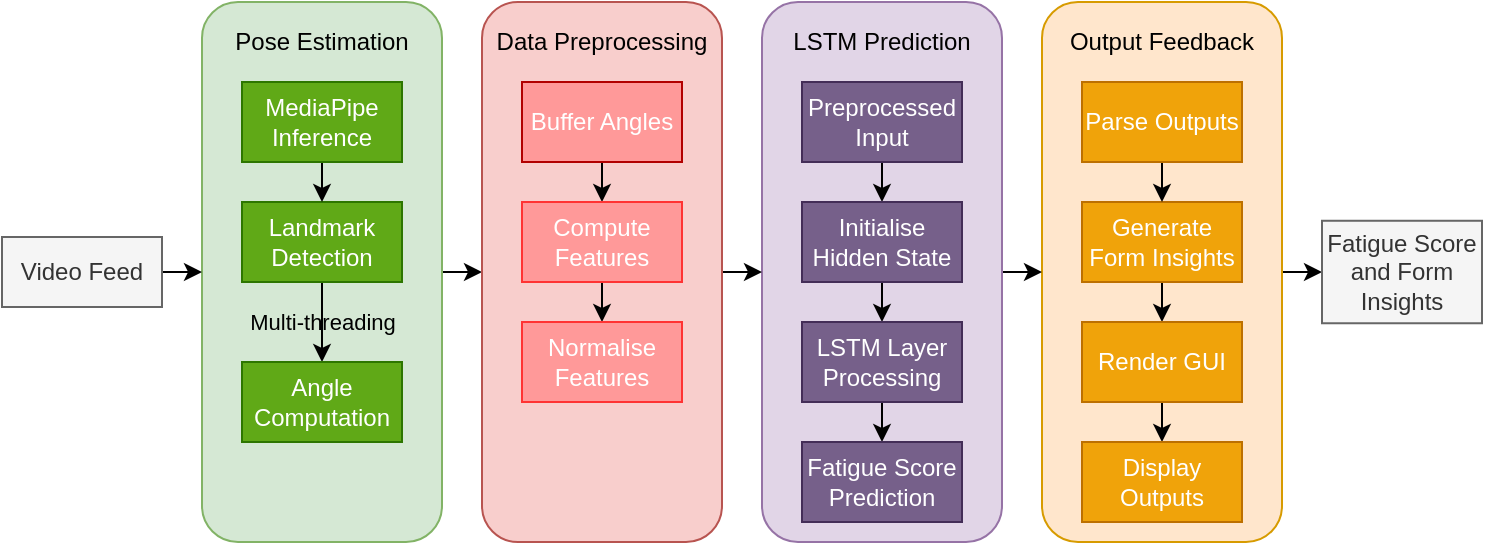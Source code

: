 <mxfile version="20.7.4" type="device"><diagram id="prtHgNgQTEPvFCAcTncT" name="Page-1"><mxGraphModel dx="909" dy="814" grid="0" gridSize="10" guides="1" tooltips="1" connect="1" arrows="1" fold="1" page="1" pageScale="1" pageWidth="1169" pageHeight="827" math="0" shadow="0"><root><mxCell id="0"/><mxCell id="1" parent="0"/><mxCell id="TEjZXbB8bnFQElMZNGLr-42" style="edgeStyle=orthogonalEdgeStyle;rounded=0;orthogonalLoop=1;jettySize=auto;html=1;exitX=1;exitY=0.5;exitDx=0;exitDy=0;entryX=0;entryY=0.5;entryDx=0;entryDy=0;" parent="1" source="TEjZXbB8bnFQElMZNGLr-18" target="TEjZXbB8bnFQElMZNGLr-41" edge="1"><mxGeometry relative="1" as="geometry"/></mxCell><mxCell id="TEjZXbB8bnFQElMZNGLr-18" value="" style="rounded=1;whiteSpace=wrap;html=1;fillColor=#ffe6cc;strokeColor=#d79b00;" parent="1" vertex="1"><mxGeometry x="620" y="80" width="120" height="270" as="geometry"/></mxCell><mxCell id="TEjZXbB8bnFQElMZNGLr-30" style="edgeStyle=orthogonalEdgeStyle;rounded=0;orthogonalLoop=1;jettySize=auto;html=1;exitX=1;exitY=0.5;exitDx=0;exitDy=0;entryX=0;entryY=0.5;entryDx=0;entryDy=0;" parent="1" source="TEjZXbB8bnFQElMZNGLr-14" target="TEjZXbB8bnFQElMZNGLr-18" edge="1"><mxGeometry relative="1" as="geometry"/></mxCell><mxCell id="TEjZXbB8bnFQElMZNGLr-14" value="" style="rounded=1;whiteSpace=wrap;html=1;fillColor=#e1d5e7;strokeColor=#9673a6;" parent="1" vertex="1"><mxGeometry x="480" y="80" width="120" height="270" as="geometry"/></mxCell><mxCell id="TEjZXbB8bnFQElMZNGLr-28" style="edgeStyle=orthogonalEdgeStyle;rounded=0;orthogonalLoop=1;jettySize=auto;html=1;exitX=1;exitY=0.5;exitDx=0;exitDy=0;entryX=0;entryY=0.5;entryDx=0;entryDy=0;" parent="1" source="TEjZXbB8bnFQElMZNGLr-1" target="TEjZXbB8bnFQElMZNGLr-13" edge="1"><mxGeometry relative="1" as="geometry"/></mxCell><mxCell id="TEjZXbB8bnFQElMZNGLr-1" value="" style="rounded=1;whiteSpace=wrap;html=1;fillColor=#d5e8d4;strokeColor=#82b366;" parent="1" vertex="1"><mxGeometry x="200" y="80" width="120" height="270" as="geometry"/></mxCell><mxCell id="TEjZXbB8bnFQElMZNGLr-29" style="edgeStyle=orthogonalEdgeStyle;rounded=0;orthogonalLoop=1;jettySize=auto;html=1;exitX=1;exitY=0.5;exitDx=0;exitDy=0;entryX=0;entryY=0.5;entryDx=0;entryDy=0;" parent="1" source="TEjZXbB8bnFQElMZNGLr-13" target="TEjZXbB8bnFQElMZNGLr-14" edge="1"><mxGeometry relative="1" as="geometry"/></mxCell><mxCell id="TEjZXbB8bnFQElMZNGLr-13" value="" style="rounded=1;whiteSpace=wrap;html=1;fillColor=#f8cecc;strokeColor=#b85450;" parent="1" vertex="1"><mxGeometry x="340" y="80" width="120" height="270" as="geometry"/></mxCell><mxCell id="TEjZXbB8bnFQElMZNGLr-40" style="edgeStyle=orthogonalEdgeStyle;rounded=0;orthogonalLoop=1;jettySize=auto;html=1;exitX=1;exitY=0.5;exitDx=0;exitDy=0;entryX=0;entryY=0.5;entryDx=0;entryDy=0;" parent="1" source="TEjZXbB8bnFQElMZNGLr-2" target="TEjZXbB8bnFQElMZNGLr-1" edge="1"><mxGeometry relative="1" as="geometry"/></mxCell><mxCell id="TEjZXbB8bnFQElMZNGLr-2" value="Video Feed" style="rounded=0;whiteSpace=wrap;html=1;fillColor=#f5f5f5;fontColor=#333333;strokeColor=#666666;" parent="1" vertex="1"><mxGeometry x="100" y="197.5" width="80" height="35" as="geometry"/></mxCell><mxCell id="TEjZXbB8bnFQElMZNGLr-17" style="edgeStyle=orthogonalEdgeStyle;rounded=0;orthogonalLoop=1;jettySize=auto;html=1;exitX=0.5;exitY=1;exitDx=0;exitDy=0;entryX=0.5;entryY=0;entryDx=0;entryDy=0;" parent="1" source="TEjZXbB8bnFQElMZNGLr-3" target="TEjZXbB8bnFQElMZNGLr-4" edge="1"><mxGeometry relative="1" as="geometry"/></mxCell><mxCell id="TEjZXbB8bnFQElMZNGLr-27" value="Multi-threading" style="edgeLabel;html=1;align=center;verticalAlign=middle;resizable=0;points=[];labelBackgroundColor=none;fontColor=#000000;" parent="TEjZXbB8bnFQElMZNGLr-17" vertex="1" connectable="0"><mxGeometry x="-0.15" relative="1" as="geometry"><mxPoint y="3" as="offset"/></mxGeometry></mxCell><mxCell id="TEjZXbB8bnFQElMZNGLr-3" value="Landmark Detection" style="rounded=0;whiteSpace=wrap;html=1;fillColor=#60a917;fontColor=#ffffff;strokeColor=#2D7600;" parent="1" vertex="1"><mxGeometry x="220" y="180" width="80" height="40" as="geometry"/></mxCell><mxCell id="TEjZXbB8bnFQElMZNGLr-4" value="Angle Computation" style="rounded=0;whiteSpace=wrap;html=1;fillColor=#60a917;fontColor=#ffffff;strokeColor=#2D7600;" parent="1" vertex="1"><mxGeometry x="220" y="260" width="80" height="40" as="geometry"/></mxCell><mxCell id="TEjZXbB8bnFQElMZNGLr-15" style="edgeStyle=orthogonalEdgeStyle;rounded=0;orthogonalLoop=1;jettySize=auto;html=1;exitX=0.5;exitY=1;exitDx=0;exitDy=0;entryX=0.5;entryY=0;entryDx=0;entryDy=0;" parent="1" source="TEjZXbB8bnFQElMZNGLr-5" target="TEjZXbB8bnFQElMZNGLr-6" edge="1"><mxGeometry relative="1" as="geometry"/></mxCell><mxCell id="TEjZXbB8bnFQElMZNGLr-5" value="Buffer Angles" style="rounded=0;whiteSpace=wrap;html=1;fillColor=#FF9999;fontColor=#ffffff;strokeColor=#B20000;" parent="1" vertex="1"><mxGeometry x="360" y="120" width="80" height="40" as="geometry"/></mxCell><mxCell id="TEjZXbB8bnFQElMZNGLr-16" style="edgeStyle=orthogonalEdgeStyle;rounded=0;orthogonalLoop=1;jettySize=auto;html=1;exitX=0.5;exitY=1;exitDx=0;exitDy=0;entryX=0.5;entryY=0;entryDx=0;entryDy=0;" parent="1" source="TEjZXbB8bnFQElMZNGLr-6" edge="1"><mxGeometry relative="1" as="geometry"><mxPoint x="400" y="240" as="targetPoint"/></mxGeometry></mxCell><mxCell id="TEjZXbB8bnFQElMZNGLr-6" value="Compute Features" style="rounded=0;whiteSpace=wrap;html=1;fillColor=#FF9999;strokeColor=#FF3333;fontColor=#FFFFFF;" parent="1" vertex="1"><mxGeometry x="360" y="180" width="80" height="40" as="geometry"/></mxCell><mxCell id="TEjZXbB8bnFQElMZNGLr-10" style="edgeStyle=orthogonalEdgeStyle;rounded=0;orthogonalLoop=1;jettySize=auto;html=1;exitX=0.5;exitY=1;exitDx=0;exitDy=0;entryX=0.5;entryY=0;entryDx=0;entryDy=0;" parent="1" source="TEjZXbB8bnFQElMZNGLr-8" target="TEjZXbB8bnFQElMZNGLr-9" edge="1"><mxGeometry relative="1" as="geometry"/></mxCell><mxCell id="TEjZXbB8bnFQElMZNGLr-8" value="Preprocessed Input" style="rounded=0;whiteSpace=wrap;html=1;fillColor=#76608a;fontColor=#ffffff;strokeColor=#432D57;" parent="1" vertex="1"><mxGeometry x="500" y="120" width="80" height="40" as="geometry"/></mxCell><mxCell id="TEjZXbB8bnFQElMZNGLr-32" style="edgeStyle=orthogonalEdgeStyle;rounded=0;orthogonalLoop=1;jettySize=auto;html=1;exitX=0.5;exitY=1;exitDx=0;exitDy=0;entryX=0.5;entryY=0;entryDx=0;entryDy=0;" parent="1" source="TEjZXbB8bnFQElMZNGLr-9" target="TEjZXbB8bnFQElMZNGLr-31" edge="1"><mxGeometry relative="1" as="geometry"/></mxCell><mxCell id="TEjZXbB8bnFQElMZNGLr-9" value="Initialise Hidden State" style="rounded=0;whiteSpace=wrap;html=1;fillColor=#76608a;fontColor=#ffffff;strokeColor=#432D57;" parent="1" vertex="1"><mxGeometry x="500" y="180" width="80" height="40" as="geometry"/></mxCell><mxCell id="TEjZXbB8bnFQElMZNGLr-39" style="edgeStyle=orthogonalEdgeStyle;rounded=0;orthogonalLoop=1;jettySize=auto;html=1;exitX=0.5;exitY=1;exitDx=0;exitDy=0;entryX=0.5;entryY=0;entryDx=0;entryDy=0;" parent="1" source="TEjZXbB8bnFQElMZNGLr-11" target="TEjZXbB8bnFQElMZNGLr-38" edge="1"><mxGeometry relative="1" as="geometry"/></mxCell><mxCell id="TEjZXbB8bnFQElMZNGLr-11" value="Generate Form Insights" style="rounded=0;whiteSpace=wrap;html=1;fillColor=#f0a30a;fontColor=#FFFFFF;strokeColor=#BD7000;" parent="1" vertex="1"><mxGeometry x="640" y="180" width="80" height="40" as="geometry"/></mxCell><mxCell id="TEjZXbB8bnFQElMZNGLr-19" style="edgeStyle=orthogonalEdgeStyle;rounded=0;orthogonalLoop=1;jettySize=auto;html=1;exitX=0.5;exitY=1;exitDx=0;exitDy=0;entryX=0.5;entryY=0;entryDx=0;entryDy=0;" parent="1" source="TEjZXbB8bnFQElMZNGLr-12" target="TEjZXbB8bnFQElMZNGLr-11" edge="1"><mxGeometry relative="1" as="geometry"/></mxCell><mxCell id="TEjZXbB8bnFQElMZNGLr-12" value="Parse Outputs" style="rounded=0;whiteSpace=wrap;html=1;fillColor=#f0a30a;fontColor=#FFFFFF;strokeColor=#BD7000;" parent="1" vertex="1"><mxGeometry x="640" y="120" width="80" height="40" as="geometry"/></mxCell><mxCell id="TEjZXbB8bnFQElMZNGLr-20" value="Pose Estimation" style="text;html=1;align=center;verticalAlign=middle;whiteSpace=wrap;rounded=0;" parent="1" vertex="1"><mxGeometry x="210" y="85" width="100" height="30" as="geometry"/></mxCell><mxCell id="TEjZXbB8bnFQElMZNGLr-22" value="Data Preprocessing" style="text;html=1;align=center;verticalAlign=middle;whiteSpace=wrap;rounded=0;" parent="1" vertex="1"><mxGeometry x="345" y="85" width="110" height="30" as="geometry"/></mxCell><mxCell id="TEjZXbB8bnFQElMZNGLr-23" value="LSTM Prediction" style="text;html=1;align=center;verticalAlign=middle;whiteSpace=wrap;rounded=0;" parent="1" vertex="1"><mxGeometry x="485" y="85" width="110" height="30" as="geometry"/></mxCell><mxCell id="TEjZXbB8bnFQElMZNGLr-24" value="Output Feedback" style="text;html=1;align=center;verticalAlign=middle;whiteSpace=wrap;rounded=0;" parent="1" vertex="1"><mxGeometry x="625" y="85" width="110" height="30" as="geometry"/></mxCell><mxCell id="TEjZXbB8bnFQElMZNGLr-35" style="edgeStyle=orthogonalEdgeStyle;rounded=0;orthogonalLoop=1;jettySize=auto;html=1;exitX=0.5;exitY=1;exitDx=0;exitDy=0;entryX=0.5;entryY=0;entryDx=0;entryDy=0;" parent="1" source="TEjZXbB8bnFQElMZNGLr-31" target="TEjZXbB8bnFQElMZNGLr-33" edge="1"><mxGeometry relative="1" as="geometry"/></mxCell><mxCell id="TEjZXbB8bnFQElMZNGLr-31" value="LSTM Layer Processing" style="rounded=0;whiteSpace=wrap;html=1;fillColor=#76608a;fontColor=#ffffff;strokeColor=#432D57;" parent="1" vertex="1"><mxGeometry x="500" y="240" width="80" height="40" as="geometry"/></mxCell><mxCell id="TEjZXbB8bnFQElMZNGLr-33" value="Fatigue Score Prediction" style="rounded=0;whiteSpace=wrap;html=1;fillColor=#76608a;fontColor=#ffffff;strokeColor=#432D57;" parent="1" vertex="1"><mxGeometry x="500" y="300" width="80" height="40" as="geometry"/></mxCell><mxCell id="TEjZXbB8bnFQElMZNGLr-37" style="edgeStyle=orthogonalEdgeStyle;rounded=0;orthogonalLoop=1;jettySize=auto;html=1;exitX=0.5;exitY=1;exitDx=0;exitDy=0;entryX=0.5;entryY=0;entryDx=0;entryDy=0;" parent="1" source="TEjZXbB8bnFQElMZNGLr-36" target="TEjZXbB8bnFQElMZNGLr-3" edge="1"><mxGeometry relative="1" as="geometry"/></mxCell><mxCell id="TEjZXbB8bnFQElMZNGLr-36" value="MediaPipe Inference" style="rounded=0;whiteSpace=wrap;html=1;fillColor=#60a917;fontColor=#ffffff;strokeColor=#2D7600;" parent="1" vertex="1"><mxGeometry x="220" y="120" width="80" height="40" as="geometry"/></mxCell><mxCell id="TEjZXbB8bnFQElMZNGLr-44" style="edgeStyle=orthogonalEdgeStyle;rounded=0;orthogonalLoop=1;jettySize=auto;html=1;exitX=0.5;exitY=1;exitDx=0;exitDy=0;entryX=0.5;entryY=0;entryDx=0;entryDy=0;" parent="1" source="TEjZXbB8bnFQElMZNGLr-38" target="TEjZXbB8bnFQElMZNGLr-43" edge="1"><mxGeometry relative="1" as="geometry"/></mxCell><mxCell id="TEjZXbB8bnFQElMZNGLr-38" value="Render GUI" style="rounded=0;whiteSpace=wrap;html=1;fillColor=#f0a30a;fontColor=#FFFFFF;strokeColor=#BD7000;" parent="1" vertex="1"><mxGeometry x="640" y="240" width="80" height="40" as="geometry"/></mxCell><mxCell id="TEjZXbB8bnFQElMZNGLr-41" value="Fatigue Score and Form Insights" style="rounded=0;whiteSpace=wrap;html=1;fillColor=#f5f5f5;fontColor=#333333;strokeColor=#666666;" parent="1" vertex="1"><mxGeometry x="760" y="189.38" width="80" height="51.25" as="geometry"/></mxCell><mxCell id="TEjZXbB8bnFQElMZNGLr-43" value="Display Outputs" style="rounded=0;whiteSpace=wrap;html=1;fillColor=#f0a30a;fontColor=#FFFFFF;strokeColor=#BD7000;" parent="1" vertex="1"><mxGeometry x="640" y="300" width="80" height="40" as="geometry"/></mxCell><mxCell id="5bvNracnH5vYPVFo2C89-2" value="Normalise Features" style="rounded=0;whiteSpace=wrap;html=1;fillColor=#FF9999;strokeColor=#FF3333;fontColor=#FFFFFF;" vertex="1" parent="1"><mxGeometry x="360" y="240" width="80" height="40" as="geometry"/></mxCell></root></mxGraphModel></diagram></mxfile>